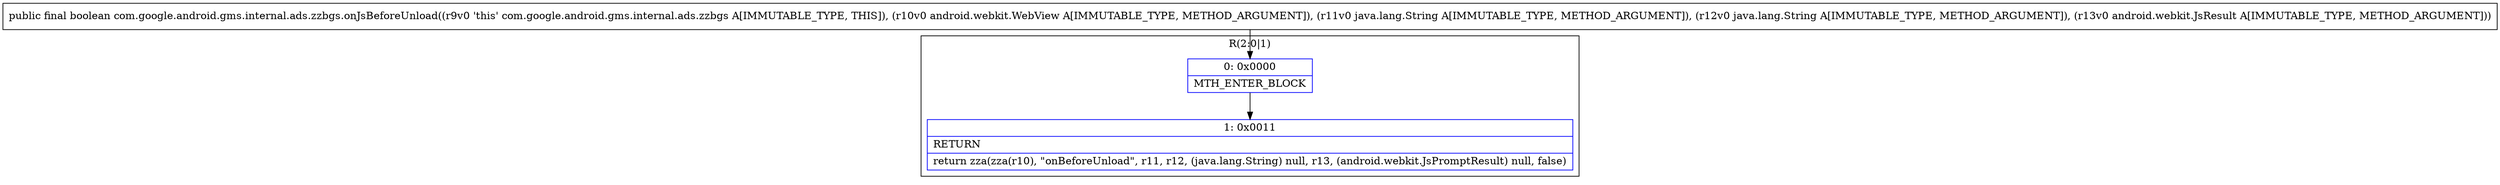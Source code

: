 digraph "CFG forcom.google.android.gms.internal.ads.zzbgs.onJsBeforeUnload(Landroid\/webkit\/WebView;Ljava\/lang\/String;Ljava\/lang\/String;Landroid\/webkit\/JsResult;)Z" {
subgraph cluster_Region_1450902028 {
label = "R(2:0|1)";
node [shape=record,color=blue];
Node_0 [shape=record,label="{0\:\ 0x0000|MTH_ENTER_BLOCK\l}"];
Node_1 [shape=record,label="{1\:\ 0x0011|RETURN\l|return zza(zza(r10), \"onBeforeUnload\", r11, r12, (java.lang.String) null, r13, (android.webkit.JsPromptResult) null, false)\l}"];
}
MethodNode[shape=record,label="{public final boolean com.google.android.gms.internal.ads.zzbgs.onJsBeforeUnload((r9v0 'this' com.google.android.gms.internal.ads.zzbgs A[IMMUTABLE_TYPE, THIS]), (r10v0 android.webkit.WebView A[IMMUTABLE_TYPE, METHOD_ARGUMENT]), (r11v0 java.lang.String A[IMMUTABLE_TYPE, METHOD_ARGUMENT]), (r12v0 java.lang.String A[IMMUTABLE_TYPE, METHOD_ARGUMENT]), (r13v0 android.webkit.JsResult A[IMMUTABLE_TYPE, METHOD_ARGUMENT])) }"];
MethodNode -> Node_0;
Node_0 -> Node_1;
}

